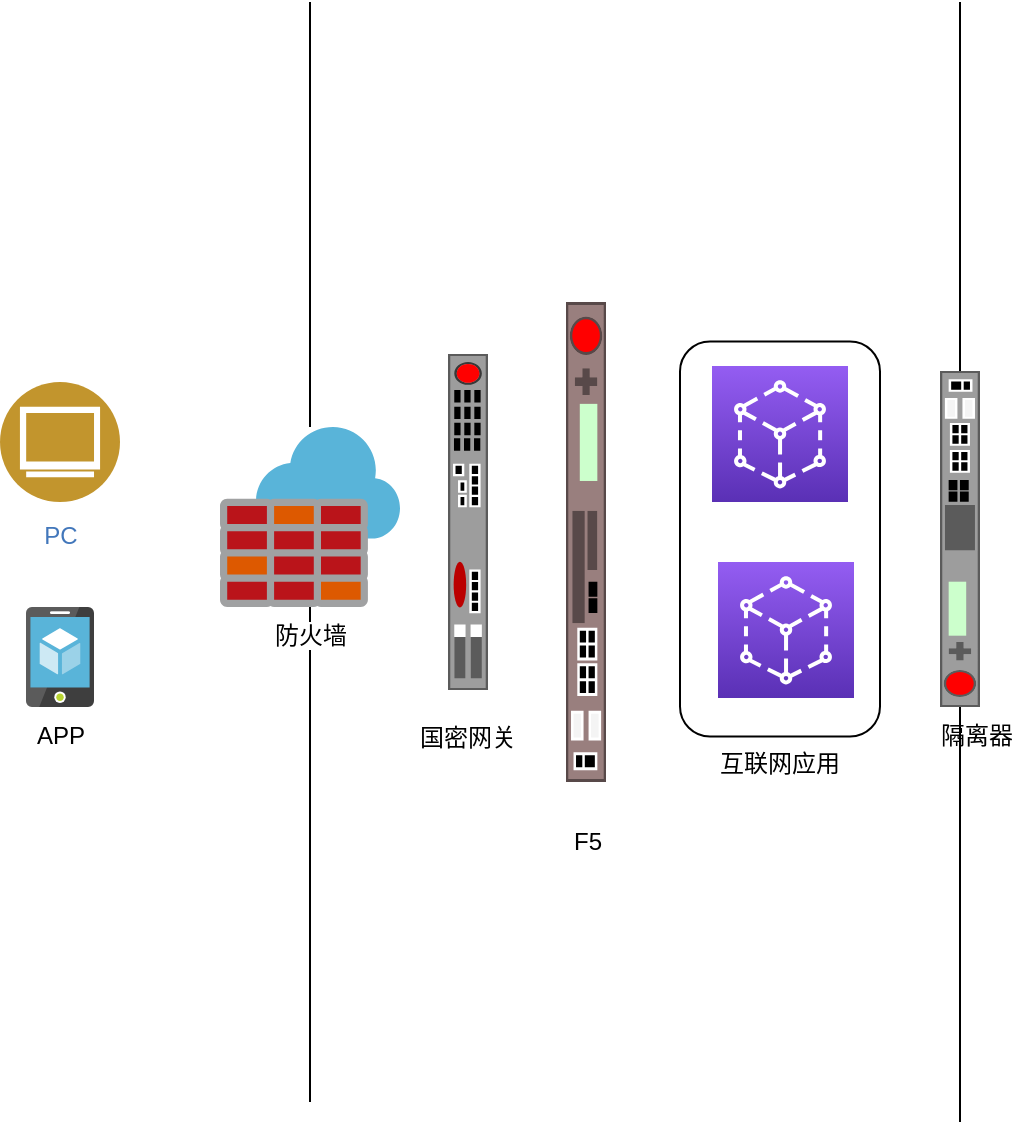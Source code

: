 <mxfile version="20.3.2" type="github" pages="2">
  <diagram id="StDbWVGbuC4IspPMEpyC" name="逻辑架构">
    <mxGraphModel dx="1422" dy="754" grid="1" gridSize="10" guides="1" tooltips="1" connect="1" arrows="1" fold="1" page="1" pageScale="1" pageWidth="827" pageHeight="1169" math="0" shadow="0">
      <root>
        <mxCell id="0" />
        <mxCell id="1" parent="0" />
        <mxCell id="kidQvLxyVNKyfz2EifL9-1" value="" style="strokeColor=#b85450;html=1;labelPosition=center;align=center;spacingLeft=15;shadow=0;dashed=0;outlineConnect=0;shape=mxgraph.rack.f5.big_ip_3900;fillColor=#f8cecc;verticalLabelPosition=bottom;verticalAlign=top;rotation=-90;" parent="1" vertex="1">
          <mxGeometry x="223" y="440" width="240" height="20" as="geometry" />
        </mxCell>
        <mxCell id="kidQvLxyVNKyfz2EifL9-7" value="PC" style="aspect=fixed;perimeter=ellipsePerimeter;html=1;align=center;shadow=0;dashed=0;fontColor=#4277BB;labelBackgroundColor=#ffffff;fontSize=12;spacingTop=3;image;image=img/lib/ibm/users/browser.svg;" parent="1" vertex="1">
          <mxGeometry x="50" y="370" width="60" height="60" as="geometry" />
        </mxCell>
        <mxCell id="279GZXbuPQH-2VherzGU-2" value="APP" style="sketch=0;aspect=fixed;html=1;points=[];align=center;image;fontSize=12;image=img/lib/mscae/App_Service_Mobile_App.svg;" vertex="1" parent="1">
          <mxGeometry x="63" y="482.5" width="34" height="50" as="geometry" />
        </mxCell>
        <mxCell id="279GZXbuPQH-2VherzGU-14" style="edgeStyle=orthogonalEdgeStyle;rounded=0;orthogonalLoop=1;jettySize=auto;html=1;endArrow=none;endFill=0;" edge="1" parent="1" source="279GZXbuPQH-2VherzGU-7">
          <mxGeometry relative="1" as="geometry">
            <mxPoint x="205" y="180" as="targetPoint" />
          </mxGeometry>
        </mxCell>
        <mxCell id="279GZXbuPQH-2VherzGU-15" style="edgeStyle=orthogonalEdgeStyle;rounded=0;orthogonalLoop=1;jettySize=auto;html=1;endArrow=none;endFill=0;" edge="1" parent="1" source="279GZXbuPQH-2VherzGU-7">
          <mxGeometry relative="1" as="geometry">
            <mxPoint x="205" y="730" as="targetPoint" />
          </mxGeometry>
        </mxCell>
        <mxCell id="279GZXbuPQH-2VherzGU-7" value="防火墙" style="sketch=0;aspect=fixed;html=1;points=[];align=center;image;fontSize=12;image=img/lib/mscae/Azure_Firewall.svg;" vertex="1" parent="1">
          <mxGeometry x="160" y="392.5" width="90" height="90" as="geometry" />
        </mxCell>
        <mxCell id="279GZXbuPQH-2VherzGU-8" value="" style="strokeColor=#666666;html=1;labelPosition=center;align=center;spacingLeft=15;shadow=0;dashed=0;outlineConnect=0;shape=mxgraph.rack.f5.arx_1500;rotation=-90;verticalLabelPosition=bottom;verticalAlign=top;" vertex="1" parent="1">
          <mxGeometry x="200" y="430" width="168" height="20" as="geometry" />
        </mxCell>
        <mxCell id="279GZXbuPQH-2VherzGU-16" style="edgeStyle=orthogonalEdgeStyle;rounded=0;orthogonalLoop=1;jettySize=auto;html=1;endArrow=none;endFill=0;" edge="1" parent="1" source="kidQvLxyVNKyfz2EifL9-12">
          <mxGeometry relative="1" as="geometry">
            <mxPoint x="530" y="180" as="targetPoint" />
          </mxGeometry>
        </mxCell>
        <mxCell id="279GZXbuPQH-2VherzGU-17" style="edgeStyle=orthogonalEdgeStyle;rounded=0;orthogonalLoop=1;jettySize=auto;html=1;endArrow=none;endFill=0;" edge="1" parent="1" source="kidQvLxyVNKyfz2EifL9-12">
          <mxGeometry relative="1" as="geometry">
            <mxPoint x="530" y="740" as="targetPoint" />
          </mxGeometry>
        </mxCell>
        <mxCell id="kidQvLxyVNKyfz2EifL9-12" value="隔离器" style="strokeColor=#666666;html=1;labelPosition=center;align=center;spacingLeft=15;shadow=0;dashed=0;outlineConnect=0;shape=mxgraph.rack.f5.em_4000;verticalLabelPosition=bottom;verticalAlign=top;direction=south;" parent="1" vertex="1">
          <mxGeometry x="520" y="364.5" width="20" height="168" as="geometry" />
        </mxCell>
        <mxCell id="279GZXbuPQH-2VherzGU-11" value="互联网应用" style="rounded=1;whiteSpace=wrap;html=1;labelPosition=center;verticalLabelPosition=bottom;align=center;verticalAlign=top;" vertex="1" parent="1">
          <mxGeometry x="390" y="349.75" width="100" height="197.5" as="geometry" />
        </mxCell>
        <mxCell id="279GZXbuPQH-2VherzGU-12" value="国密网关" style="text;html=1;strokeColor=none;fillColor=none;align=center;verticalAlign=middle;whiteSpace=wrap;rounded=0;" vertex="1" parent="1">
          <mxGeometry x="254" y="533" width="60" height="30" as="geometry" />
        </mxCell>
        <mxCell id="279GZXbuPQH-2VherzGU-13" value="F5" style="text;html=1;strokeColor=none;fillColor=none;align=center;verticalAlign=middle;whiteSpace=wrap;rounded=0;" vertex="1" parent="1">
          <mxGeometry x="314" y="585" width="60" height="30" as="geometry" />
        </mxCell>
        <mxCell id="279GZXbuPQH-2VherzGU-18" value="" style="sketch=0;points=[[0,0,0],[0.25,0,0],[0.5,0,0],[0.75,0,0],[1,0,0],[0,1,0],[0.25,1,0],[0.5,1,0],[0.75,1,0],[1,1,0],[0,0.25,0],[0,0.5,0],[0,0.75,0],[1,0.25,0],[1,0.5,0],[1,0.75,0]];outlineConnect=0;fontColor=#232F3E;gradientColor=#945DF2;gradientDirection=north;fillColor=#5A30B5;strokeColor=#ffffff;dashed=0;verticalLabelPosition=bottom;verticalAlign=top;align=center;html=1;fontSize=12;fontStyle=0;aspect=fixed;shape=mxgraph.aws4.resourceIcon;resIcon=mxgraph.aws4.app_mesh;" vertex="1" parent="1">
          <mxGeometry x="406" y="362" width="68" height="68" as="geometry" />
        </mxCell>
        <mxCell id="279GZXbuPQH-2VherzGU-19" value="" style="sketch=0;points=[[0,0,0],[0.25,0,0],[0.5,0,0],[0.75,0,0],[1,0,0],[0,1,0],[0.25,1,0],[0.5,1,0],[0.75,1,0],[1,1,0],[0,0.25,0],[0,0.5,0],[0,0.75,0],[1,0.25,0],[1,0.5,0],[1,0.75,0]];outlineConnect=0;fontColor=#232F3E;gradientColor=#945DF2;gradientDirection=north;fillColor=#5A30B5;strokeColor=#ffffff;dashed=0;verticalLabelPosition=bottom;verticalAlign=top;align=center;html=1;fontSize=12;fontStyle=0;aspect=fixed;shape=mxgraph.aws4.resourceIcon;resIcon=mxgraph.aws4.app_mesh;" vertex="1" parent="1">
          <mxGeometry x="409" y="460" width="68" height="68" as="geometry" />
        </mxCell>
      </root>
    </mxGraphModel>
  </diagram>
  <diagram id="6_34CZgR78dx1TL6g_d-" name="微服务">
    <mxGraphModel dx="1422" dy="754" grid="1" gridSize="10" guides="1" tooltips="1" connect="1" arrows="1" fold="1" page="1" pageScale="1" pageWidth="827" pageHeight="1169" math="0" shadow="0">
      <root>
        <mxCell id="0" />
        <mxCell id="1" parent="0" />
      </root>
    </mxGraphModel>
  </diagram>
</mxfile>
